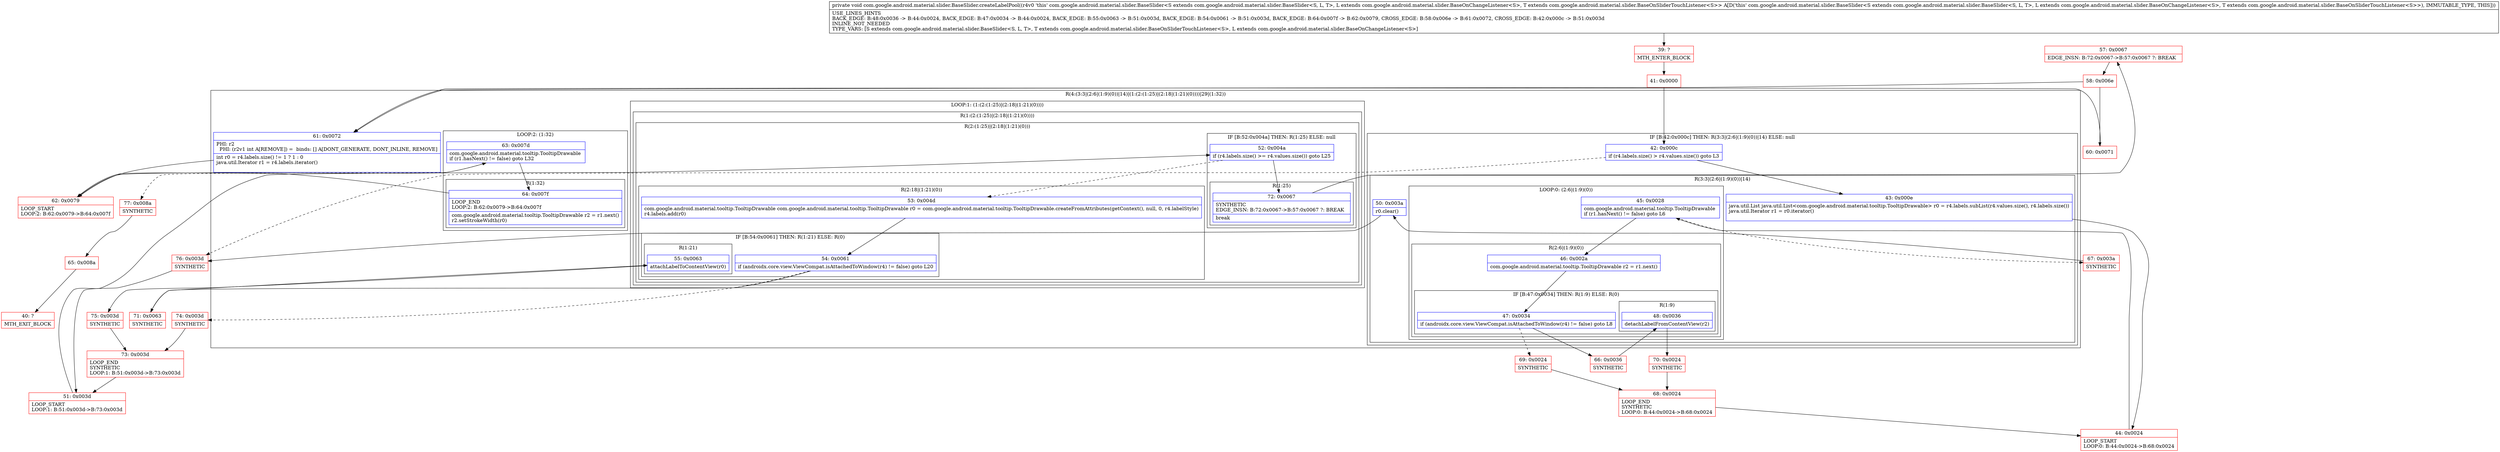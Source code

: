 digraph "CFG forcom.google.android.material.slider.BaseSlider.createLabelPool()V" {
subgraph cluster_Region_1052900908 {
label = "R(4:(3:3|(2:6|(1:9)(0))|14)|(1:(2:(1:25)|(2:18|(1:21)(0))))|29|(1:32))";
node [shape=record,color=blue];
subgraph cluster_IfRegion_1354956499 {
label = "IF [B:42:0x000c] THEN: R(3:3|(2:6|(1:9)(0))|14) ELSE: null";
node [shape=record,color=blue];
Node_42 [shape=record,label="{42\:\ 0x000c|if (r4.labels.size() \> r4.values.size()) goto L3\l}"];
subgraph cluster_Region_106585670 {
label = "R(3:3|(2:6|(1:9)(0))|14)";
node [shape=record,color=blue];
Node_43 [shape=record,label="{43\:\ 0x000e|java.util.List java.util.List\<com.google.android.material.tooltip.TooltipDrawable\> r0 = r4.labels.subList(r4.values.size(), r4.labels.size())\ljava.util.Iterator r1 = r0.iterator()\l\l}"];
subgraph cluster_LoopRegion_837203548 {
label = "LOOP:0: (2:6|(1:9)(0))";
node [shape=record,color=blue];
Node_45 [shape=record,label="{45\:\ 0x0028|com.google.android.material.tooltip.TooltipDrawable \lif (r1.hasNext() != false) goto L6\l}"];
subgraph cluster_Region_1220161046 {
label = "R(2:6|(1:9)(0))";
node [shape=record,color=blue];
Node_46 [shape=record,label="{46\:\ 0x002a|com.google.android.material.tooltip.TooltipDrawable r2 = r1.next()\l}"];
subgraph cluster_IfRegion_905929225 {
label = "IF [B:47:0x0034] THEN: R(1:9) ELSE: R(0)";
node [shape=record,color=blue];
Node_47 [shape=record,label="{47\:\ 0x0034|if (androidx.core.view.ViewCompat.isAttachedToWindow(r4) != false) goto L8\l}"];
subgraph cluster_Region_1913402883 {
label = "R(1:9)";
node [shape=record,color=blue];
Node_48 [shape=record,label="{48\:\ 0x0036|detachLabelFromContentView(r2)\l}"];
}
subgraph cluster_Region_1985751624 {
label = "R(0)";
node [shape=record,color=blue];
}
}
}
}
Node_50 [shape=record,label="{50\:\ 0x003a|r0.clear()\l}"];
}
}
subgraph cluster_LoopRegion_1863278603 {
label = "LOOP:1: (1:(2:(1:25)|(2:18|(1:21)(0))))";
node [shape=record,color=blue];
subgraph cluster_Region_556705993 {
label = "R(1:(2:(1:25)|(2:18|(1:21)(0))))";
node [shape=record,color=blue];
subgraph cluster_Region_838938305 {
label = "R(2:(1:25)|(2:18|(1:21)(0)))";
node [shape=record,color=blue];
subgraph cluster_IfRegion_622349475 {
label = "IF [B:52:0x004a] THEN: R(1:25) ELSE: null";
node [shape=record,color=blue];
Node_52 [shape=record,label="{52\:\ 0x004a|if (r4.labels.size() \>= r4.values.size()) goto L25\l}"];
subgraph cluster_Region_822312755 {
label = "R(1:25)";
node [shape=record,color=blue];
Node_72 [shape=record,label="{72\:\ 0x0067|SYNTHETIC\lEDGE_INSN: B:72:0x0067\-\>B:57:0x0067 ?: BREAK  \l|break\l}"];
}
}
subgraph cluster_Region_204571655 {
label = "R(2:18|(1:21)(0))";
node [shape=record,color=blue];
Node_53 [shape=record,label="{53\:\ 0x004d|com.google.android.material.tooltip.TooltipDrawable com.google.android.material.tooltip.TooltipDrawable r0 = com.google.android.material.tooltip.TooltipDrawable.createFromAttributes(getContext(), null, 0, r4.labelStyle)\lr4.labels.add(r0)\l}"];
subgraph cluster_IfRegion_1707077946 {
label = "IF [B:54:0x0061] THEN: R(1:21) ELSE: R(0)";
node [shape=record,color=blue];
Node_54 [shape=record,label="{54\:\ 0x0061|if (androidx.core.view.ViewCompat.isAttachedToWindow(r4) != false) goto L20\l}"];
subgraph cluster_Region_937162255 {
label = "R(1:21)";
node [shape=record,color=blue];
Node_55 [shape=record,label="{55\:\ 0x0063|attachLabelToContentView(r0)\l}"];
}
subgraph cluster_Region_1593031786 {
label = "R(0)";
node [shape=record,color=blue];
}
}
}
}
}
}
Node_61 [shape=record,label="{61\:\ 0x0072|PHI: r2 \l  PHI: (r2v1 int A[REMOVE]) =  binds: [] A[DONT_GENERATE, DONT_INLINE, REMOVE]\l|int r0 = r4.labels.size() != 1 ? 1 : 0\ljava.util.Iterator r1 = r4.labels.iterator()\l\l}"];
subgraph cluster_LoopRegion_963219011 {
label = "LOOP:2: (1:32)";
node [shape=record,color=blue];
Node_63 [shape=record,label="{63\:\ 0x007d|com.google.android.material.tooltip.TooltipDrawable \lif (r1.hasNext() != false) goto L32\l}"];
subgraph cluster_Region_1745175908 {
label = "R(1:32)";
node [shape=record,color=blue];
Node_64 [shape=record,label="{64\:\ 0x007f|LOOP_END\lLOOP:2: B:62:0x0079\-\>B:64:0x007f\l|com.google.android.material.tooltip.TooltipDrawable r2 = r1.next()\lr2.setStrokeWidth(r0)\l}"];
}
}
}
Node_39 [shape=record,color=red,label="{39\:\ ?|MTH_ENTER_BLOCK\l}"];
Node_41 [shape=record,color=red,label="{41\:\ 0x0000}"];
Node_44 [shape=record,color=red,label="{44\:\ 0x0024|LOOP_START\lLOOP:0: B:44:0x0024\-\>B:68:0x0024\l}"];
Node_66 [shape=record,color=red,label="{66\:\ 0x0036|SYNTHETIC\l}"];
Node_70 [shape=record,color=red,label="{70\:\ 0x0024|SYNTHETIC\l}"];
Node_68 [shape=record,color=red,label="{68\:\ 0x0024|LOOP_END\lSYNTHETIC\lLOOP:0: B:44:0x0024\-\>B:68:0x0024\l}"];
Node_69 [shape=record,color=red,label="{69\:\ 0x0024|SYNTHETIC\l}"];
Node_67 [shape=record,color=red,label="{67\:\ 0x003a|SYNTHETIC\l}"];
Node_76 [shape=record,color=red,label="{76\:\ 0x003d|SYNTHETIC\l}"];
Node_51 [shape=record,color=red,label="{51\:\ 0x003d|LOOP_START\lLOOP:1: B:51:0x003d\-\>B:73:0x003d\l}"];
Node_71 [shape=record,color=red,label="{71\:\ 0x0063|SYNTHETIC\l}"];
Node_75 [shape=record,color=red,label="{75\:\ 0x003d|SYNTHETIC\l}"];
Node_73 [shape=record,color=red,label="{73\:\ 0x003d|LOOP_END\lSYNTHETIC\lLOOP:1: B:51:0x003d\-\>B:73:0x003d\l}"];
Node_74 [shape=record,color=red,label="{74\:\ 0x003d|SYNTHETIC\l}"];
Node_57 [shape=record,color=red,label="{57\:\ 0x0067|EDGE_INSN: B:72:0x0067\-\>B:57:0x0067 ?: BREAK  \l}"];
Node_58 [shape=record,color=red,label="{58\:\ 0x006e}"];
Node_60 [shape=record,color=red,label="{60\:\ 0x0071}"];
Node_62 [shape=record,color=red,label="{62\:\ 0x0079|LOOP_START\lLOOP:2: B:62:0x0079\-\>B:64:0x007f\l}"];
Node_77 [shape=record,color=red,label="{77\:\ 0x008a|SYNTHETIC\l}"];
Node_65 [shape=record,color=red,label="{65\:\ 0x008a}"];
Node_40 [shape=record,color=red,label="{40\:\ ?|MTH_EXIT_BLOCK\l}"];
MethodNode[shape=record,label="{private void com.google.android.material.slider.BaseSlider.createLabelPool((r4v0 'this' com.google.android.material.slider.BaseSlider\<S extends com.google.android.material.slider.BaseSlider\<S, L, T\>, L extends com.google.android.material.slider.BaseOnChangeListener\<S\>, T extends com.google.android.material.slider.BaseOnSliderTouchListener\<S\>\> A[D('this' com.google.android.material.slider.BaseSlider\<S extends com.google.android.material.slider.BaseSlider\<S, L, T\>, L extends com.google.android.material.slider.BaseOnChangeListener\<S\>, T extends com.google.android.material.slider.BaseOnSliderTouchListener\<S\>\>), IMMUTABLE_TYPE, THIS]))  | USE_LINES_HINTS\lBACK_EDGE: B:48:0x0036 \-\> B:44:0x0024, BACK_EDGE: B:47:0x0034 \-\> B:44:0x0024, BACK_EDGE: B:55:0x0063 \-\> B:51:0x003d, BACK_EDGE: B:54:0x0061 \-\> B:51:0x003d, BACK_EDGE: B:64:0x007f \-\> B:62:0x0079, CROSS_EDGE: B:58:0x006e \-\> B:61:0x0072, CROSS_EDGE: B:42:0x000c \-\> B:51:0x003d\lINLINE_NOT_NEEDED\lTYPE_VARS: [S extends com.google.android.material.slider.BaseSlider\<S, L, T\>, T extends com.google.android.material.slider.BaseOnSliderTouchListener\<S\>, L extends com.google.android.material.slider.BaseOnChangeListener\<S\>]\l}"];
MethodNode -> Node_39;Node_42 -> Node_43;
Node_42 -> Node_76[style=dashed];
Node_43 -> Node_44;
Node_45 -> Node_46;
Node_45 -> Node_67[style=dashed];
Node_46 -> Node_47;
Node_47 -> Node_66;
Node_47 -> Node_69[style=dashed];
Node_48 -> Node_70;
Node_50 -> Node_76;
Node_52 -> Node_53[style=dashed];
Node_52 -> Node_72;
Node_72 -> Node_57;
Node_53 -> Node_54;
Node_54 -> Node_71;
Node_54 -> Node_74[style=dashed];
Node_55 -> Node_75;
Node_61 -> Node_62;
Node_63 -> Node_64;
Node_63 -> Node_77[style=dashed];
Node_64 -> Node_62;
Node_39 -> Node_41;
Node_41 -> Node_42;
Node_44 -> Node_45;
Node_66 -> Node_48;
Node_70 -> Node_68;
Node_68 -> Node_44;
Node_69 -> Node_68;
Node_67 -> Node_50;
Node_76 -> Node_51;
Node_51 -> Node_52;
Node_71 -> Node_55;
Node_75 -> Node_73;
Node_73 -> Node_51;
Node_74 -> Node_73;
Node_57 -> Node_58;
Node_58 -> Node_60;
Node_58 -> Node_61;
Node_60 -> Node_61;
Node_62 -> Node_63;
Node_77 -> Node_65;
Node_65 -> Node_40;
}

